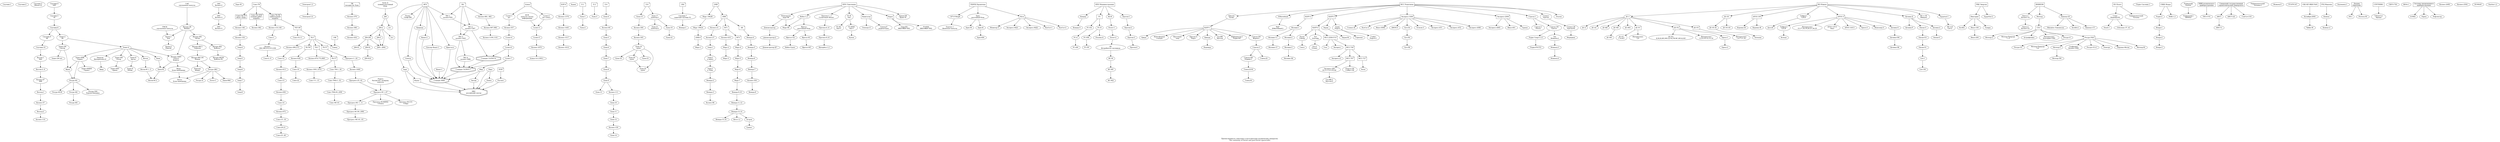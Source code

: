 
digraph "КОСМИЧЕСКИЕ АППАРАТЫ" {

    labelloc="b";
    label="Преемственность советских и постсоветских космических аппаратов. \nThe continuity of Soviet and post-Soviet spacecrafts."

	// Первые спутники
	"Спутник-1";
	"Спутник-2";
	"Спутник-3\nОбъект-Д";

	{ rank = same; "Спутник-4\n1КП"; "1МС\nКосмос-2"; "СпК\nспускаемая капсула"; "Барс-М";  "Союз-7К";};


	// Юркин кораблик

	"Спутник-4\n1КП"->"Спутник-5\n1К"->"Спутник-6";
	"Спутник-6"->"Спутник-9\n3К"->"Спутник-10";
	"Спутник-10"-> "Восток-1\n3КА";
	"Восток-1\n3КА"->"Восток-2..6";
	"Восток-2..6" -> "Космос-47\n3КВ"->"Восход-1"->"Космос-57"->"Восход-2"->"Космос-110";


	"Спутник-6" -> "Зенит-2\n2К";
	"Зенит-2\n2К"->"Зенит-2М\nГектор";
	"Зенит-2М\nГектор"->"Зенит-2М н/х";

	"Зенит-2\n2К"->"Зенит-4";
	"Зенит-4"->"Зенит-4МК\nГермес";
	"Зенит-4"->"Энергия\nИнтеркосмос-6"->"Эфир";
	"Зенит-4"->"Зенит-4М\nРотор"->"Зенит-4МТ\nОрион";
	"Зенит-4МК\nГермес" -> "Ресурс-Ф1"->"Ресурс-Ф1М";
	"Ресурс-Ф1" -> "Ресурс-Ф2"->"Ресурс-Ф3";
	"Ресурс-Ф1"->"Ресурс-500\nЕвропа-Америка";
	"Зенит-4МК\nГермес"->"Зенит-4МКМ\nГеракл";
	"Зенит-4" -> "Зенит-6\nАргон"->"Зенит-8\nОблик";
	"Зенит-2М\nГектор"->"Фрам"->"Ресурс-Ф1";
	"Зенит-4МК\nГермес"->"Фрам";

	"Зенит-4"->"Фотон"->"Фотон-М 1..3"->"Фотон-М 4";
	"Зенит-4"->"Бион"->"Бион-М"->"Фотон-М 4";


	// Ранняя серия Космос
	"1МС\nКосмос-2"->"2МС\nКосмос-3"->"2МС\nКосмос-5";

	"Электрон-1,2"->"Электрон-3,4";

	//"ПАО"->"Янтарь-2К\nФеникс";
	//"ПАО"->"Союз-7К";

	// Союзы

	"Союз-7К" [shape=note];
	//"Союз-7К" -> "Янтарь-2К\nФеникс";
	"Союз-7К"->"Союз-7К-Л1\nоблет Луны";
	"Союз-7К-Л1\nоблет Луны" [shape=note];
	"Союз-7К"->"Союз-7К-ЛОК\nлунный орбит.\nкорабль" -> "Космос-382";
	"Союз-7К-ЛОК\nлунный орбит.\nкорабль" [shape=note];
	"Союз-7К"->"Союз-7К-ОК\nорбитальный\nкорабль";
	"Союз-7К-ОК\nорбитальный\nкорабль" [shape=note];

	"Союз-7К-Л1\nоблет Луны"->"Космос-146"->"Космос-154"->"Зонд-4"->"Зонд-5"->"Зонд-6"->"Зонд-7"->"Зонд-8";
	"Союз-7К-ОК\nорбитальный\nкорабль" -> "Космос-133,140"->"Союз-1"->"Космос\n186,188,212,213,238"->"Союз-2..9";

	"7КТ-ОК" -> "Союз-10,11";
	"7К-Т"->"Космос-496,573"->"Союз-12"->"Космос-613"->"Союз-13";
	"Союз-13"->"Космос-656"->"Союз-14"->"Космос-672"->"Союз-15..18"->"Союз-20,21"->"Союз-23..40";
	"7К-ТМ"->"Космос-638"->"Союз-19"->"Союз-22";
	"7К-С"->"Космос-670,772,869";
	"7К-СТ"->"Космос-1001,1074"->"Союз Т-1..15";



	"7КТ-ОК" [shape=note];
	"7К-Т" [shape=note];
	"7К-ТМ" [shape=note];
	"7К-С" [shape=note];
	"7К-СТ" [shape=note];
	"Союз-7К-ОК\nорбитальный\nкорабль" -> "7КТ-ОК"->"7К-Т"->"7К-ТМ";
	"7К-Т"->"7К-С"->"7К-СТ";
	"7К-ТГ" [shape=note];
	"7К-Т" -> "7К-ТГ" -> "Прогресс-1..24"->"Космос-1669"->"Прогресс-25..42" -> "Прогресс-М 1..67" -> "Прогресс-М1 1..11" -> "Прогресс-М-1М..29М" -> "Прогресс МС-01..03";
	"Прогресс-М 1..67" -> "Прогресс-М-МИМ2\n+Поиск";
	"Прогресс-М 1..67" -> "Прогресс-М-СО1\n+Пирс";
	"7К-СТ" -> "Союз ТМ-1..34";
	"Союз ТМ-1..34" -> "Союз ТМА-1..32";
	"Союз ТМА-1..32" -> "Союз ТМА-М..20М";
	"Союз ТМА-М..20М" -> "Союз МС-01";

	"19К" [shape=note];
	"19К"->"Гамма";
	"7К-Т"->"Гамма";


	// Связь Зенитов и Янтарей
	"Зенит-4" -> "Янтарь-1КФТ\nСилуэт\nКомета";
	"Янтарь-2К\nФеникс" -> "Янтарь-1КФТ\nСилуэт\nКомета";
	"Янтарь-1КФТ\nСилуэт\nКомета" -> "Бион-М";

	// И сами Янтари-2К
	"Янтарь-2К\nФеникс" -> "Янтарь-4К1\nОктан" -> "Янтарь-4КС1\nТерилен"->"Янтарь-4КС1М\nНеман";
	"Янтарь-4КС1М\nНеман"-> "Персона\nКварц";
	"Янтарь-4КС1М\nНеман"-> "Ресурс-ДК1"->"Ресурс-П";
	"Ресурс-ДК1"->"Лотос-С";
	"Ресурс-ДК1"->"Пион-НКС";
	"Янтарь-4К1\nОктан" -> "Янтарь-4К2\nКобальт" -> "Янтарь-4К2М\nКобальт-М";

	"Янтарь-2К\nФеникс" -> "Орлец-1\nДон"-> "Орлец-2\nЕнисей";
	"УМСК\nспускаемая капсула"->"Орлец-1\nДон";

	"Янтарь-1КФТ\nСилуэт\nКомета"->"Икар\nБлок выведения"->"Волга\nБлок выведения";
	"Ресурс-ДК1" -> "Волга\nБлок выведения";

	"Барс-М";

	// Лунная программа

	"ЛК\nпосадка на Луну" [shape=note];
	"ЛК\nпосадка на Луну" -> "Космос-379" -> "Космос-398" -> "Космос-434";

	//"Блок Д\nразгонный блок" -> "ЛЗ";
	
	"Блок Д\nлунный разгонный\nблок"->"ДМ"->"ДМ-2"->"ДМ-2М"->"ДМ-03";
	"ДМ"->"Д-1";
	"ДМ-2"->"ДМ-5";
	"ДМ-2М"->"ДМ-SL"->"ДМ-SLБ";
	"ДМ-2"->"ДМ1..ДМ4";
	"ДМ-2"->"Д-2";
	"ДМ-5"->"ДМ1..ДМ4";
	"ДМ-2М"->"ДМ1..ДМ4";

	{ rank = same; "ФГБ"; "ВА"; "Алмаз";};

	// Станции и ФГБ
	"Алмаз" [shape=note];

	// Все еще нет стрелки от Союзов. 
	"Алмаз" -> "Салют-1\nдос"->"Ксомос-557"->"Салют-4"->"Салют-6"->"Салют-7"->"Мир"->"Звезда";
	"Алмаз" -> "Салют-2\nопс алмаз"->"Салют-3"->"Салют-5"->"Космос-1870"->"Алмаз-1А (1991)";

	"ВА" [shape=note];
	"ВА" ->  "Космос-881, 882"->"Космос-997,998"->"Космос-1100,1101";

	"ВА" -> "ТКС-1\nкосмос-929";
	"ВА" -> "ТКС-2\nкосмос-1267";
	"ВА" -> "ТКС-3\nкосмос-1443";
	
	"ФГБ" [shape=note];
	"ФГБ"->"Полюс\nСкиф-ДМ";
	"ФГБ"->"ТКС-1\nкосмос-929";
	"ТКС-1\nкосмос-929"->"ТКС-2\nкосмос-1267"->"ТКС-3\nкосмос-1443"->"ТКС-4\nкосмос-1686";


	"ФГБ"->"Заря";
	"Наука " [shape=note];
	"Заря" -> "Наука ";
	"ФГБ"->"Кристалл";
	"ФГБ"->"Спектр";
	"ФГБ"->"Природа";
	"ФГБ"->"Квант-2";

	"ФГБ" -> "Буксир Квант-1";
	"Квант-1";

	"Станция САЛЮТ-6";
	"ТКС-2\nкосмос-1267" -> "Станция САЛЮТ-6";
	"Салют-6" -> "Станция САЛЮТ-6";

	"Станция САЛЮТ-7";
	"Салют-7" -> "Станция САЛЮТ-7";
	"ТКС-3\nкосмос-1443" -> "Станция САЛЮТ-7";
	"ТКС-4\nкосмос-1686" -> "Станция САЛЮТ-7";


	"Станция МИР";
	"Мир" -> "Станция МИР";
	"Квант-1"-> "Станция МИР";
	"Буксир Квант-1"-> "Станция МИР";
	"Кристалл" -> "Станция МИР";
	"Природа" -> "Станция МИР";
	"Спектр"-> "Станция МИР";
	"Квант-2"-> "Станция МИР";

	"МКС\nроссийский сектор";
	"Звезда" -> "МКС\nроссийский сектор";
	"Наука " -> "МКС\nроссийский сектор";
	"Заря" -> "МКС\nроссийский сектор";
	"Пирс" -> "МКС\nроссийский сектор";
	"Поиск" -> "МКС\nроссийский сектор";
	"Рассвет" -> "МКС\nроссийский сектор";

	"Станция САЛЮТ-6" -> "Станция САЛЮТ-7" -> "Станция МИР" -> "МКС\nроссийский сектор";
	"Станция САЛЮТ-6" [shape=doubleoctagon];
	"Станция САЛЮТ-7" [shape=doubleoctagon];
	"Станция МИР" [shape=doubleoctagon];
	"МКС\nроссийский сектор" [shape=doubleoctagon];

	"НЭП" [shape=note];
	"НЭП"->"Рассвет";
	/*"МИМ"->*/"Пирс"->"Поиск";


	// Крылатики 

	"БОР-4" [shape=note];
	"БОР-4"->"Космос-1374"->"Космос-1445"->"Космос-1517"->"Космос-1614";
	"Буран";

	// Автоматические межпланетные станции

	"Е-1" [shape=note];
	"Е-1" -> "Луна-1" -> "Луна-2";
	"Е-2" [shape=note];
	"Е-2" -> "Луна-3";
	"Е-6" [shape=note];
	"Е-6" -> "Луна-4" ->"Космос-60" -> "Луна-5" -> "Луна-6" -> "Луна-7"-> "Луна-8" -> "Луна-9" -> "Луна-13";
	"Луна-9"->"Космос-111"->"Луна-10"->"Луна-11"->"Луна-12";
	"Луна-12"->"Космос-159"->"Луна-14";

	"Е-8" [shape=note];
	"Е-8" -> "Луна-15"->"Космос-300"->"Космос-305"->"Луна-16\nгрунт"->"Луна-18";
	"Е-8" -> "Луна-17\nлуноход-1";

	"Луна-16\nгрунт"->"Луна-20\nгрунт";
	"Луна-16\nгрунт"->"Луна-23";
	"Луна-16\nгрунт"->"Луна-24\nгрунт";
	"Луна-20\nгрунт"->"Луна-24\nгрунт";

	"Луна-17\nлуноход-1"->"Луна-21\nлуноход-2";
	"Луна-17\nлуноход-1"-> "Луна-19"->"Луна-22";

	"1ВА" [shape=note];
	"1ВА"->"Спутник-7\nтяжелый спутник 01" -> "Венера-1";

	"2МВ" [shape=note];
	"2МВ-4" [shape=note];
	"2МВ" -> "Марс 1962B"->"Марс 1962А"-> "2МВ-4"->"Марс-1";

	"3МВ" [shape=note];
	"3МВ" ->"Космос-21"->"Космос-27"->"3онд-1"->"Зонд-2\nк марсу"->"Зонд-3\nк Луне"->"Венера-2"->"Венера-3"->"Космос-96";

	"М71" [shape=note];
	"М71"->"Космос-419"->"Марс-2"->"Марс-3";

	"4В" [shape=note];
	"4В"->"Венера-4" -> "Венера-5" -> "Венера-6"->"Венера-7"->"Космос-359"->"Венера-8";

	"М73" [shape=note];
	"М73" -> "Марс-4"->"Марс-5"->"Марс-6"->"Марс-7" -> "Венера-9,10"->"Венера-11,12"->"Венера-13,14"->"Венера-15,16";
	"Венера-13,14" -> "Вега-1,2";
	//"Венера-15,16" -> "Вега-1,2";
	"Венера-13,14" -> "Астрон"->"Гранат";

	"2МВ" ->"3МВ"->"М71"->"М73";
	"3МВ"->"4В";

	// Капсулы спуска информации

	"Радуга\nбаллистич. возвращ.\nкапсула"->"Прогресс-М 1..67";
	"КСИ\nкапсула спуска\nинформации"->"Салют-3";
	"СпК\nспускаемая капсула"->"Янтарь-2К\nФеникс";
	
	// Лавочкин

	"НПО Лавочкина" [shape=box];
	"НПО Лавочкина" -> "Пенетратор\nмарс-96" -> "Демонстратор"->"демонстратор-2"-> "Демонстратор-2Р";

	// Марсианские аппараты
	"Пенетратор\nмарс-96" -> "Марс-96";
	"НПО Лавочкина" -> "Фобос-1,2"->"Марс-96";
	"Фобос-1,2"->"Фрегат\nразгонный блок"->"Фрегат-СБ";
	"Фрегат\nразгонный блок"->"Фрегат-М"->"Фрегат-МТ";

	"НПО Лавочкина"-> "Прогноз-1..3\nСолнечный объект"->"Прогноз-4..8"->"Прогноз-9,10"->"Интербол-1,2";

	// Обнаружение пусков
	"НПО Лавочкина"->"УС-К\nОко"->"УС-КС\nОко-С";
	"УС-К\nОко"->"УС-КМО\nОко-1"->"Купон";


	"НПО Лавочкина" -> "Навигатор";

	"Карат" [shape=note];
	"НПО Лавочкина"-> "Карат" -> "Зонд-ПП\nМКА-ФКИ ПН1";
	"Карат" -> "РЭЛЕК\nМКА-ФКИ ПН2";

	"Фрегат-СБ"->"Фобос-Грунт";

	// Навигатор

	"Навигатор" [shape=note];
	"Навигатор"->"Электро-Л";
	"Навигатор"->"Спектр-Р\nрадиоастрон";
	"НПО Лавочкина"->"Аркон-2М\nАракс-Н";

	// Хруничева

	"ГКНПЦ Хруничева" [shape=box];

	"ГКНПЦ Хруничева" -> "ОГЧ Р36орб" -> "Express 1\nЯпонская капсула";

	"ГКНПЦ Хруничева" -> "Бриз\nразгонный блок"->"Бриз-М";
	"Бриз\nразгонный блок"->"Бриз-К"->"Бриз-КМ";

	"Яхта" [shape=note];
	"ГКНПЦ Хруничева" -> "Яхта";

	"Яхта" -> "Монитор-Э";
	"Яхта" -> "Экспресс-МД1";
	"Яхта" -> "Экспресс-МД2";
	"Яхта" -> "КазСат-1";
	"Яхта" -> "КазСат-2";


	// НПО Маш

	"НПО Машиностроения" [shape=box];
	"НПО Машиностроения" -> "Кондор" -> "Кондор-Э";

	// МКРЦ "Легенда"
	// Морской Космической Разведки и Целеуказания.
	"УС" [shape=note];
	"НПО Машиностроения" -> "УС"->"УС-ОА"->"УС-А"->"УС-АМ";
	"УС"->"УС-П" -> "УС-ПМ" -> "УС-ПУ";
	"УС-П" -> "Плазма-А";

	"НПО Машиностроения" -> "И2-В"->"Полет-1"->"Полет-2"->"ИС\nИстребитель спутников"->"ИС-М"->"ИС-МУ"->"ИС-МД";

	// Гамма телескоп
	"НПО Машиностроения" -> "Протон-1" -> "Протон-2" -> "Протон-3" -> "Протон-4";


	// Решетнева

	"ИСС Решетнева" [shape=box];
	"КАУР-1" [shape=note];
	"ИСС Решетнева" -> "Циклон\nЗалив" -> "КАУР-1";
	"КАУР-1"->"Сфера" ;
	"КАУР-1"->"Ионосферная\nстанция";
	"КАУР-1"->"Высотный\nзонд" ;
	"КАУР-1"->"Циклон Б\nПарус";
	"КАУР-1"->"Цикада"->"Надежда";
	"КАУР-1"->"Гео-ИК\nМуссон";
	"КАУР-1"->"Информатор-1\nРадио-М1";
	"КАУР-1"-> "Стрела-2М\nФорпост";
	"Стрела-2М\nФорпост"->"Стрела-3";

	"Стрела-3"->"Стрела-3М\nРодник-С";
	"Стрела-3"->"Гонец-Д1";
	"Стрела-3М\nРодник-С"->"Гонец-Д1М"->"Гонец-М";


	"ИСС Решетнева" -> "Юбилейный"->"МиР\nЮбилейный-2";


	"КАУР-2" [shape=note];
	"ИСС Решетнева" -> "КАУР-2" -> "Молния-1" -> "Молния-1+" -> "Молния-1Т";
	"Молния-1" -> "Молния-2" -> "Молния-3"-> "Молния-3К";

	"КАУР-3" [shape=note];
	"КАУР-4" [shape=note];
	"ИСС Решетнева" -> "КАУР-3" -> "КАУР-4";
	"КАУР-3" -> "Экран" -> "Экран-М";
	"КАУР-3" -> "Грань\nРадуга" -> "Горизонт";
	"Грань\nРадуга" -> "Глобус\nРадуга-1";



	"Экспресс-АМ\n22,11,1,2,3,33,44" -> "Гео-ИК-2\nМуссон-2";

	"КАУР-4" -> "Поток\nГейзер"->"Сокол";
	"КАУР-4" -> "Луч\nАльтаир"->"Луч-2\nГелиос";

	"МСС-2500-ГСО" [shape=note];
	"КАУР-4" -> "МСС-2500-ГСО" -> "Галс";
	"МСС-2500-ГСО"->"Экспресс";

	"МСС-2500-ГСО"->"МСС-740"->"Экспресс-А";
	// Экспресс-AM4, AM4R не наш.
	"МСС-740" -> "МСС-767" ->"Экспресс-АМ\n22,11,1,2,3,33,44";
	"МСС-767" -> "Радуга-1М\nГлобус-1М";
	"МСС-740" -> "МСС-727" -> "Sesat";
	"МСС-740" [shape=note];
	"МСС-727" [shape=note];
	"МСС-767" [shape=note];

	"Экспресс-1000" [shape=note];
	"ИСС Решетнева" -> "Экспресс-1000" -> "Глонасс-К";
	"Экспресс-2000" [shape=note];
	"ИСС Решетнева" -> "Экспресс-2000";
	//"Экспресс-4000" [shape=note];
	//"ИСС Решетнева" -> "Экспресс-4000";

	"Экспресс-1000"->"КазСат-3";
	"Экспресс-1000"->"Ямал-300К";
	"Экспресс-1000"->"AMOS-5";
	"Экспресс-1000"->"Луч-5А"->"Луч-5Б"->"Луч-5В";
	"Экспресс-1000"->"Телком-3";
	"Экспресс-1000"->"Экспресс-АТ1";
	"Экспресс-1000"->"Экспресс-АТ2";
	// Экспресс-АМ7" не наш
	"Экспресс-1000"->"Экспресс-АМ8";
	"Экспресс-АМ5";
	"Экспресс-2000"->"Экспресс-АМ5";
	"Экспресс-2000"->"Ямал-401";
	"Экспресс-2000"->"Гарпун";

	
	
	// Стрела

	"ИСС Решетнева" -> "Стрела-1";

	"Стрела-1"->"Стрела-2\nПчела";
	"Стрела-1"->"Стрела-1М\nСветоч";
	"Стрела-1М\nСветоч" ->"Радио Спорт-3..8"->"Радио-РОСТО";
	"Стрела-1М\nСветоч" -> "Зея\nМожаец-2" -> "Можаец-3"->"Можаец-4";


	// Платформа Ураган

	"ИСС Решетнева" -> "Глонасс\nУраган"->"Глонасс-М\nУраган-М"->"Меридиан";

	// калибровочный
	"ИСС Решетнева" -> "Эталон";

	// ДС

	"КБ Южное" [shape=box];
	"КБ Южное" -> "ДС-1";
	"КБ Южное" -> "ДС-П1";
	"ДС-П1" -> "ДС-П1-И" -> "Тюльпан";
	"ДС-П1" -> "ДС-П1-Ю";
	"КБ Южное" -> "АУОС-СМ";
	"КБ Южное" -> "Тайфун-1\nА,В,Б"->"Дуга-К";
	"КБ Южное" -> "АУОС-З";

	"ДС-1" -> "ДС-2";
	"ДС-1" -> "ДС-А1";
	"ДС-1" -> "ДС-К8";
	"ДС-1" -> "ДС-МГ" -> "ДС-МТ";
	"ДС-1" -> "ДС-МО";
	"ДС-У1" [shape=note];
	"ДС-У2" [shape=note];
	"ДС-У3" [shape=note];
	"ДС-1"->"ДС-У1"->"ДС-У1-\nГ,А,Я,Р";
	//"ДС-У1"->"ДС-У1-Г\nгеофизич.";
	//"ДС-У1"->"ДС-У1-А\nастрономич.";
	//"ДС-У1"->"ДС-У1-Я\nядерный";
	//"ДС-У1"->"ДС-У1-Р\nрентген";
	"ДС-1"->"ДС-У2";
	"ДС-1"->"ДС-У3";
	"ДС-У1"->"Интеркосмос\n2,8" [weight=10];
	"ДС-У2"->"ДС-У2-\nВ,М,И,ИП,МП,Д,ГК,ГФ,МГ,ИП,К,МТ";
	//"ДС-У2"->"ДС-У2-М\nмолекулярн.";
	//"ДС-У2"->"ДС-У2-И\nионосферн.";
	//"ДС-У2"->"ДС-У2-МП\nметеоритн.";
	//"ДС-У2"->"ДС-У2-Д\nдозиметрич.";
	//"ДС-У2"->"ДС-У2-ГК\nгеофиз.";
	//"ДС-У2"->"ДС-У2-ГФ\nгелиофиз";
	//"ДС-У2"->"ДС-У2-МГ\nмагнитн.";
	//"ДС-У2"->"ДС-У2-ИП\nионосферн.";
	//"ДС-У2"->"ДС-У2-К\nгеофиз.";
	//"ДС-У2"->"ДС-У2-МТ\nметеоритн.";
	"ДС-У2"->"Интеркосмос\n3,5,9,10,12,13,14";
	"ДС-У2"->"Ореол-1"->"Ореол-2";
	"ДС-У3"->"Интеркосмос\n1,4,7,11,16";

	"АУОС-СМ" [shape=note];
	"АУОС-СМ"->"Коронас-И";
	"АУОС-СМ"->"Коронас-Ф";

	"АУОС-З" [shape=note];
	"АУОС-З" -> "Тайфун-2\nА,Б,В"->"Кольцо";
	"АУОС-З" -> "Интеркосмос\n15,17,18,19,20,21,24,25";
	"АУОС-З" -> "АУОС-З-Р-О\nОвал";
	"АУОС-З" -> "АУОС-З-И-Э";
	"АУОС-З" -> "Ореол-3";
	"АУОС-З" -> "Ионозонд-Э";
	"АУОС-З" -> "Целина-О"->"Целина-ОМ"->"Целина-ОК";


	"КБ Южное" -> "Целина-Д"->"Целина-Р";
	"Целина-Д" ->"Океан-Э" ->"Океан-ОЭ"->"Океан-О1"->"Сич-1"->"Сич-1М";
	"Целина-Д" ->"Целина-2";

	// В книжке про КБ Южное указано, что Океан-О это Целина-2
	//"КБ Южное" -> "Океан-О";
	"Целина-2" -> "Океан-О";

	"КБ Южное" -> "МС-1-ТК\nМикрон";
	"КБ Южное" -> "Egyptsat-1"->"МС-2-8\nСич-2";


	// УКП Виктория

	"РКК Энергия" [shape=box];
	"РКК Энергия" -> "Виктория";
	"Виктория" [shape=note];
	"Виктория" -> "БелКА";
	"Виктория" -> "Ямал-100" -> "Ямал-200";
	"Виктория" -> "Тундра";
	"РКК Энергия" -> "EgyptSat-2"


	// ВНИИЭМ

	"ВНИИЭМ" [shape=box];
	"ВНИИЭМ" -> "Омега-1\nКосмос-14";
	"ВНИИЭМ" -> "Метеор";
	"ВНИИЭМ" -> "Канопус-В"->"Михайло Ломоносов";
	"Канопус-В"->"БелКА-2";
	"Канопус-В"->"Канопус-СТ";

	"Омега-1\nКосмос-14"->"Омега-2\nКосмос-23";

	"СП-I" [shape=note];
	"Метеор"-> "СП-I";
	"СП-I"->"Метеор-2";
	"СП-I"->"Метеор-Природа\n1..4";
	"СП-I"->"Астрофизика";
	"СП-I"->"Интеркосмос\nБолгария-1300";
	"СП-I"-> "Ресурс-О"->"Ресурс-О1";
	"СП-I"->"Ресурс-УКП";

	"Ресурс-УКП" [shape=note];
	"Ресурс-УКП"-> "Метеор-Природа\n5,6"
	"Ресурс-УКП"-> "Метеор-3"-> "Метеор-3М";
	"Ресурс-УКП"->"Геофизика\nКосмос-1940";
	"Ресурс-УКП"-> "Ресурс-О1-4";
	"Ресурс-УКП"-> "Электро"; 
	"Ресурс-УКП"-> "Коронас-Фотон"; 
	"Ресурс-УКП"-> "Метеор-М";

	"ПО Полет" [shape=box];
	"ПО Полет" -> "Стерх\nНадежда-М"->"Sinah-1";
	"Стерх\nНадежда-М"->"Orbcomm 37..41";
	"ПО Полет" -> "Университетский\nТатьяна";

	// Микроспутники и наноспутники

	"Радио Спутник-1";
	"СККБ Искра" [shape=box];
	"СККБ Искра" -> "Радио-2"->"Искра-1"->"Искра-2"->"Искра-3";
	"СККБ Искра" ->"МАК-1,2";

	"Радиоскаф\nSuitSat"->"Радиоскаф-2\nARISSat";

	"НИИ космического\nприборостроения" [shape=box];
	"НИИ космического\nприборостроения" -> "ТНС-0 N1";

	//"ЦСКБ Прогресс" -> "АИСТ";
	"Самарский государственный\nаэрокосмический университет" [shape=box];
	"Самарский государственный\nаэрокосмический университет" -> "АИСТ"->"АИСТ-2";
	"Самарский государственный\nаэрокосмический университет" -> "АИСТ-2Д";
	"Самарский государственный\nаэрокосмический университет" -> "СамСат-218";

	"Университетский\nТатьяна-2";
	"Можаец-5";
	"УГАТУСАТ";

	"СКБ КП ИКИ РАН" [shape=box];	
	"СКБ КП ИКИ РАН"->"Колибри-2000"->"Чибис-М";

	"ГРЦ Макеева" [shape=box];
	"ГРЦ Макеева"->"Компас"->"Компас-2";

	// Французские?
	//"Спутник-40"->"Спутник-41"->"Спутник-99";

	"Бауманец-1";

	// Частные

	"Даурия\nАэроспейс" [shape=box];
	"Даурия\nАэроспейс"->"DX-1";
	"Даурия\nАэроспейс"->"Perseus-M";

	"СПУТНИКС" [shape=box];
	"СПУТНИКС" -> "ТаблетСат\nАврора";

	// Калибровочные
	"СКРЛ-756";
	"КЮА-1";

	"Системы прецизионного\nприборостроения" [shape=box];
	"Системы прецизионного\nприборостроения" -> "БЛИЦ";
	"Системы прецизионного\nприборостроения" -> "Ларец";
	"Системы прецизионного\nприборостроения" -> "Рефлектор";

	// Неизвестно кто

	"Космос-2499";
	"Космос-2504";

	// Болванки

	"DUMSAT";
	"SimSat-1,2";
}
